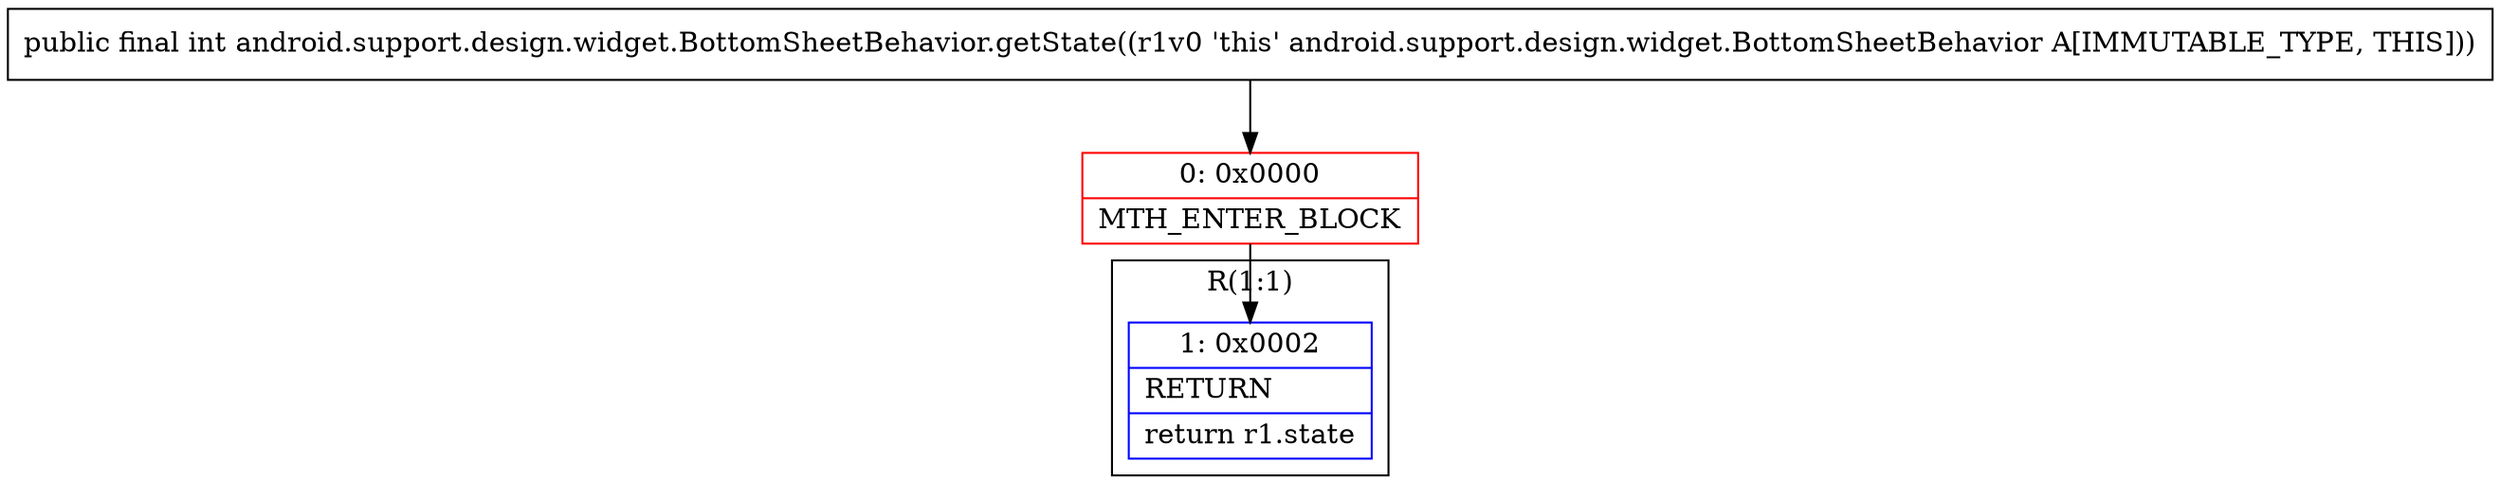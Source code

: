 digraph "CFG forandroid.support.design.widget.BottomSheetBehavior.getState()I" {
subgraph cluster_Region_184696595 {
label = "R(1:1)";
node [shape=record,color=blue];
Node_1 [shape=record,label="{1\:\ 0x0002|RETURN\l|return r1.state\l}"];
}
Node_0 [shape=record,color=red,label="{0\:\ 0x0000|MTH_ENTER_BLOCK\l}"];
MethodNode[shape=record,label="{public final int android.support.design.widget.BottomSheetBehavior.getState((r1v0 'this' android.support.design.widget.BottomSheetBehavior A[IMMUTABLE_TYPE, THIS])) }"];
MethodNode -> Node_0;
Node_0 -> Node_1;
}


